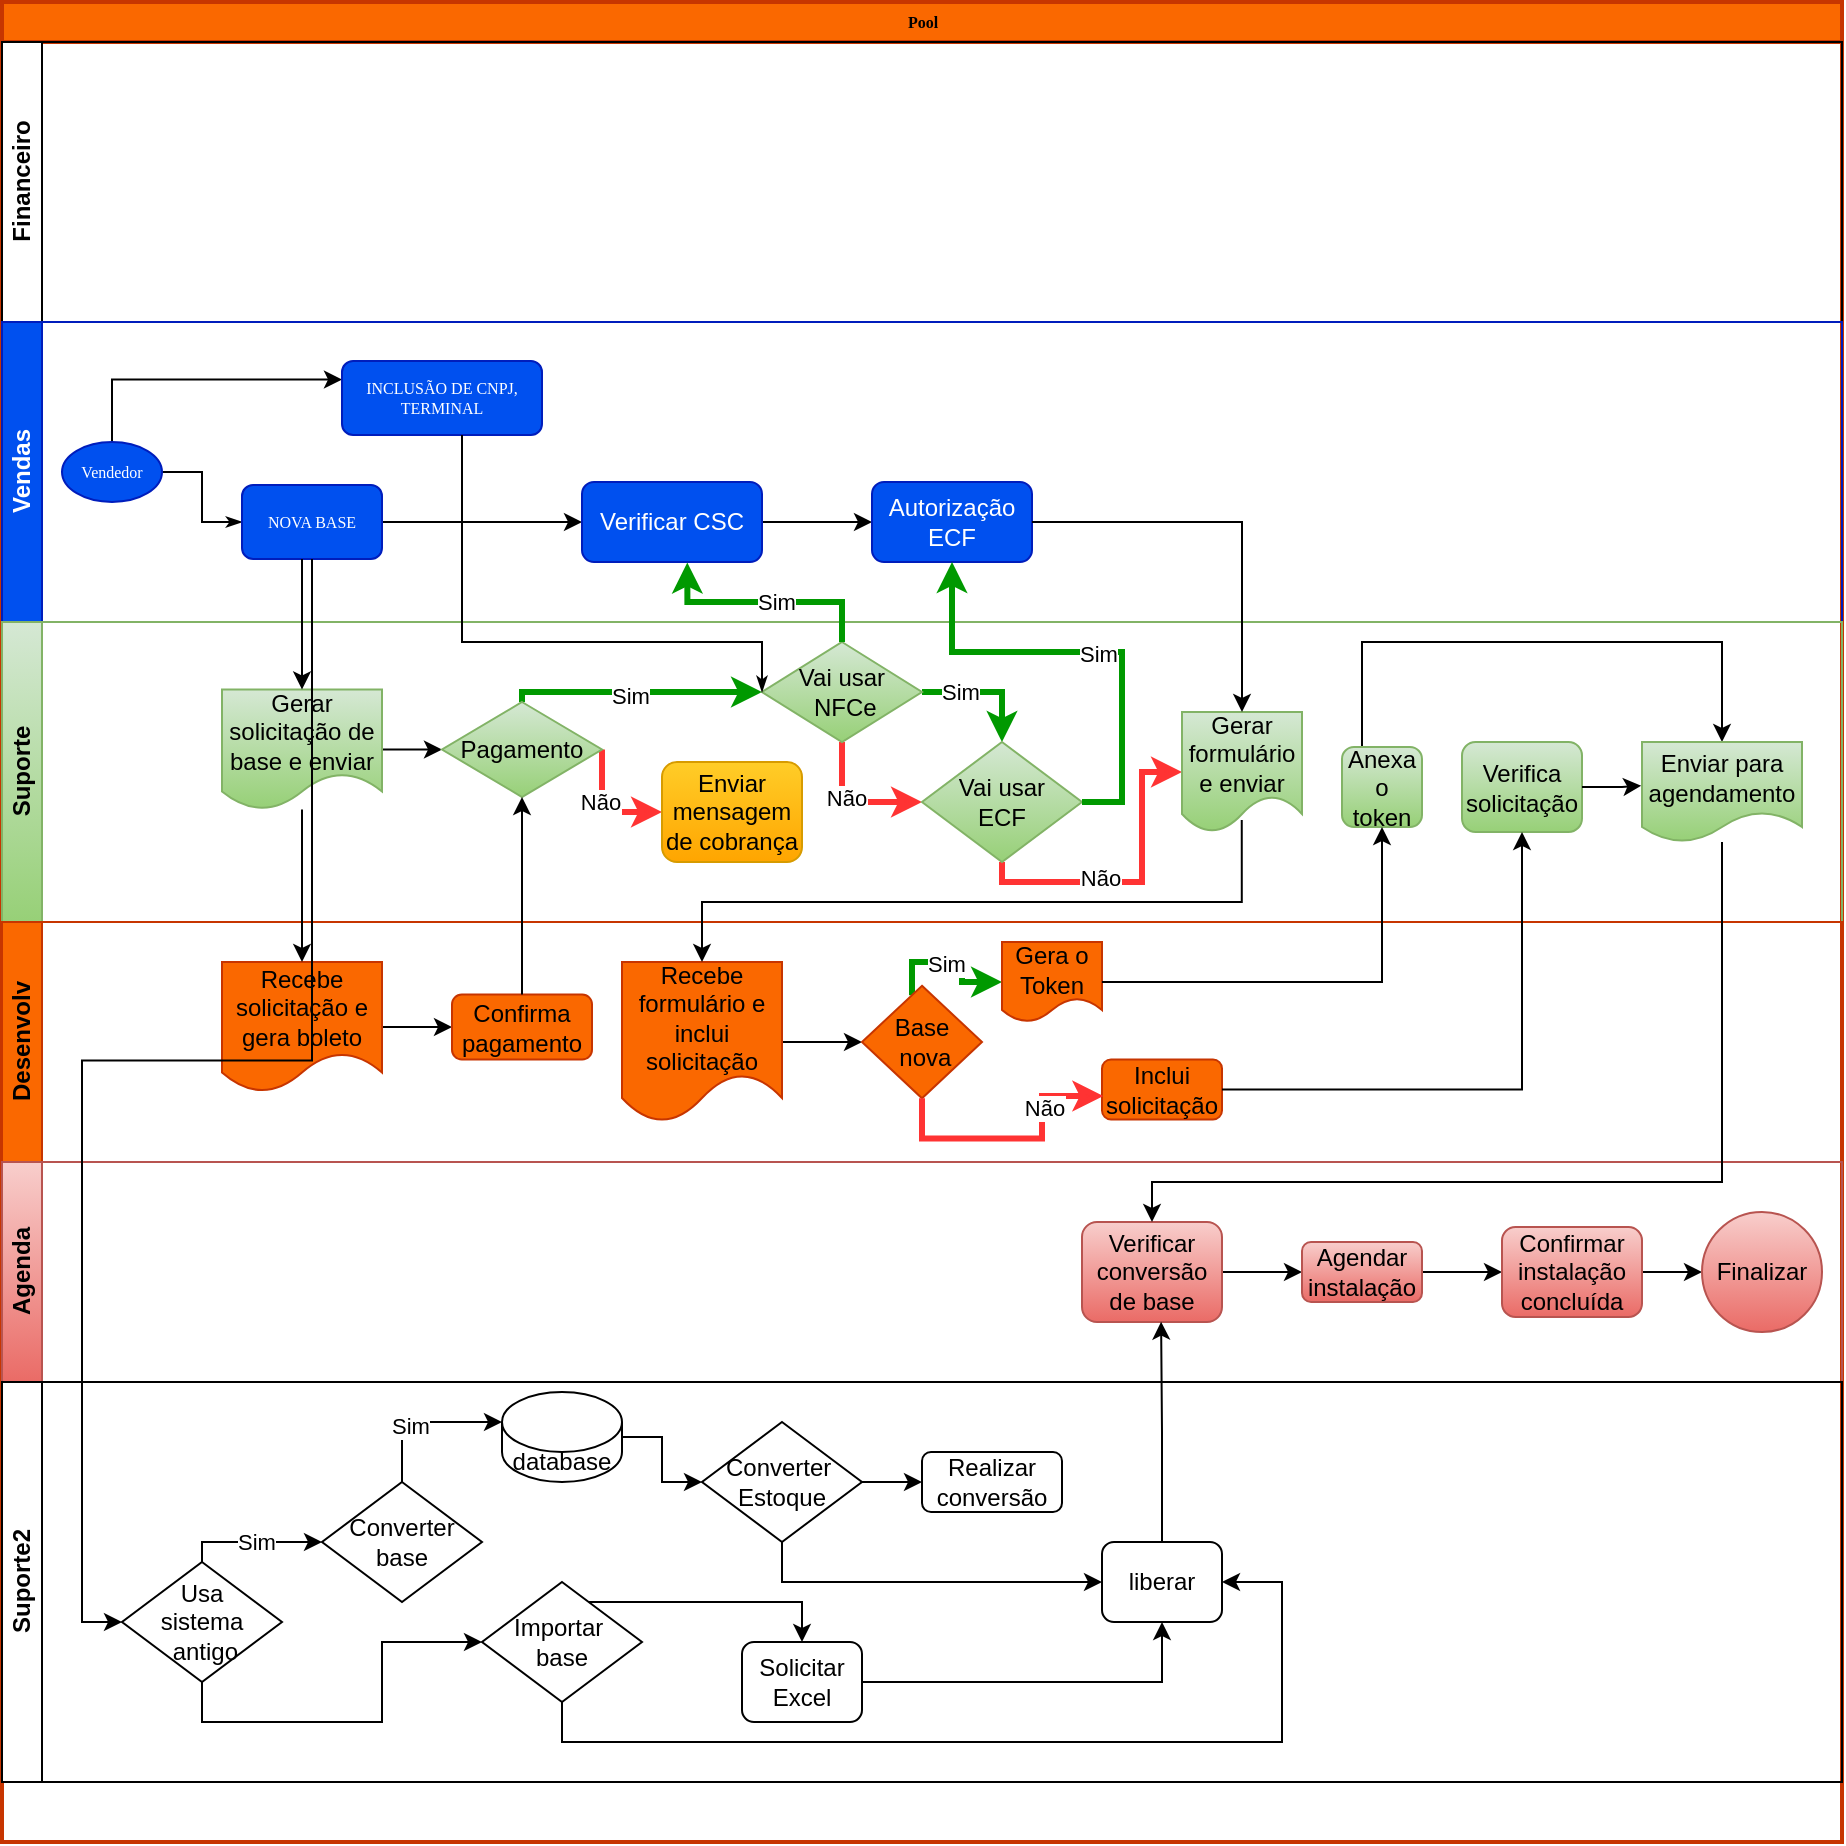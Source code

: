 <mxfile version="22.0.4" type="github">
  <diagram name="Page-1" id="c7488fd3-1785-93aa-aadb-54a6760d102a">
    <mxGraphModel dx="545" dy="353" grid="1" gridSize="10" guides="1" tooltips="1" connect="1" arrows="1" fold="1" page="1" pageScale="1" pageWidth="1100" pageHeight="850" background="none" math="0" shadow="0">
      <root>
        <mxCell id="0" />
        <mxCell id="1" parent="0" />
        <mxCell id="2b4e8129b02d487f-1" value="Pool" style="swimlane;html=1;childLayout=stackLayout;horizontal=1;startSize=20;horizontalStack=0;rounded=0;shadow=0;labelBackgroundColor=none;strokeWidth=2;fontFamily=Verdana;fontSize=8;align=center;fillColor=#fa6800;fontColor=#000000;strokeColor=#C73500;" parent="1" vertex="1">
          <mxGeometry x="140" y="70" width="920" height="920" as="geometry">
            <mxRectangle x="180" y="70" width="60" height="20" as="alternateBounds" />
          </mxGeometry>
        </mxCell>
        <mxCell id="cbbn3TleY6cBq1pO80VD-13" value="Financeiro" style="swimlane;html=1;startSize=20;horizontal=0;" vertex="1" parent="2b4e8129b02d487f-1">
          <mxGeometry y="20" width="920" height="140" as="geometry" />
        </mxCell>
        <mxCell id="cbbn3TleY6cBq1pO80VD-1" value="Vendas" style="swimlane;html=1;startSize=20;horizontal=0;fillColor=#0050ef;strokeColor=#001DBC;fontColor=#ffffff;" vertex="1" parent="2b4e8129b02d487f-1">
          <mxGeometry y="160" width="920" height="150" as="geometry" />
        </mxCell>
        <mxCell id="cbbn3TleY6cBq1pO80VD-2" style="edgeStyle=orthogonalEdgeStyle;rounded=0;html=1;labelBackgroundColor=none;startArrow=none;startFill=0;startSize=5;endArrow=classicThin;endFill=1;endSize=5;jettySize=auto;orthogonalLoop=1;strokeWidth=1;fontFamily=Verdana;fontSize=8" edge="1" parent="cbbn3TleY6cBq1pO80VD-1" source="cbbn3TleY6cBq1pO80VD-3" target="cbbn3TleY6cBq1pO80VD-4">
          <mxGeometry relative="1" as="geometry" />
        </mxCell>
        <mxCell id="cbbn3TleY6cBq1pO80VD-51" style="edgeStyle=orthogonalEdgeStyle;rounded=0;orthogonalLoop=1;jettySize=auto;html=1;exitX=0.5;exitY=0;exitDx=0;exitDy=0;entryX=0;entryY=0.25;entryDx=0;entryDy=0;" edge="1" parent="cbbn3TleY6cBq1pO80VD-1" source="cbbn3TleY6cBq1pO80VD-3" target="cbbn3TleY6cBq1pO80VD-6">
          <mxGeometry relative="1" as="geometry" />
        </mxCell>
        <mxCell id="cbbn3TleY6cBq1pO80VD-3" value="Vendedor" style="ellipse;whiteSpace=wrap;html=1;rounded=0;shadow=0;labelBackgroundColor=none;strokeWidth=1;fontFamily=Verdana;fontSize=8;align=center;fillColor=#0050ef;strokeColor=#001DBC;fontColor=#ffffff;" vertex="1" parent="cbbn3TleY6cBq1pO80VD-1">
          <mxGeometry x="30" y="60" width="50" height="30" as="geometry" />
        </mxCell>
        <mxCell id="cbbn3TleY6cBq1pO80VD-29" style="edgeStyle=orthogonalEdgeStyle;rounded=0;orthogonalLoop=1;jettySize=auto;html=1;entryX=0;entryY=0.5;entryDx=0;entryDy=0;" edge="1" parent="cbbn3TleY6cBq1pO80VD-1" source="cbbn3TleY6cBq1pO80VD-4" target="cbbn3TleY6cBq1pO80VD-27">
          <mxGeometry relative="1" as="geometry" />
        </mxCell>
        <mxCell id="cbbn3TleY6cBq1pO80VD-4" value="NOVA BASE" style="rounded=1;whiteSpace=wrap;html=1;shadow=0;labelBackgroundColor=none;strokeWidth=1;fontFamily=Verdana;fontSize=8;align=center;fillColor=#0050ef;strokeColor=#001DBC;fontColor=#ffffff;" vertex="1" parent="cbbn3TleY6cBq1pO80VD-1">
          <mxGeometry x="120" y="81.5" width="70" height="37" as="geometry" />
        </mxCell>
        <mxCell id="cbbn3TleY6cBq1pO80VD-6" value="INCLUSÃO DE CNPJ, TERMINAL" style="rounded=1;whiteSpace=wrap;html=1;shadow=0;labelBackgroundColor=none;strokeWidth=1;fontFamily=Verdana;fontSize=8;align=center;fillColor=#0050ef;strokeColor=#001DBC;fontColor=#ffffff;" vertex="1" parent="cbbn3TleY6cBq1pO80VD-1">
          <mxGeometry x="170" y="19.5" width="100" height="37" as="geometry" />
        </mxCell>
        <mxCell id="cbbn3TleY6cBq1pO80VD-30" style="edgeStyle=orthogonalEdgeStyle;rounded=0;orthogonalLoop=1;jettySize=auto;html=1;entryX=0;entryY=0.5;entryDx=0;entryDy=0;" edge="1" parent="cbbn3TleY6cBq1pO80VD-1" source="cbbn3TleY6cBq1pO80VD-27" target="cbbn3TleY6cBq1pO80VD-28">
          <mxGeometry relative="1" as="geometry" />
        </mxCell>
        <mxCell id="cbbn3TleY6cBq1pO80VD-27" value="Verificar CSC" style="rounded=1;whiteSpace=wrap;html=1;fillColor=#0050ef;strokeColor=#001DBC;fontColor=#ffffff;" vertex="1" parent="cbbn3TleY6cBq1pO80VD-1">
          <mxGeometry x="290" y="80" width="90" height="40" as="geometry" />
        </mxCell>
        <mxCell id="cbbn3TleY6cBq1pO80VD-28" value="Autorização ECF" style="rounded=1;whiteSpace=wrap;html=1;fillColor=#0050ef;strokeColor=#001DBC;fontColor=#ffffff;" vertex="1" parent="cbbn3TleY6cBq1pO80VD-1">
          <mxGeometry x="435" y="80" width="80" height="40" as="geometry" />
        </mxCell>
        <mxCell id="2b4e8129b02d487f-2" value="Suporte" style="swimlane;html=1;startSize=20;horizontal=0;fillColor=#d5e8d4;strokeColor=#82b366;gradientColor=#97d077;" parent="2b4e8129b02d487f-1" vertex="1">
          <mxGeometry y="310" width="920" height="150" as="geometry" />
        </mxCell>
        <mxCell id="cbbn3TleY6cBq1pO80VD-43" style="edgeStyle=orthogonalEdgeStyle;rounded=0;orthogonalLoop=1;jettySize=auto;html=1;entryX=0;entryY=0.5;entryDx=0;entryDy=0;" edge="1" parent="2b4e8129b02d487f-2" source="cbbn3TleY6cBq1pO80VD-39" target="cbbn3TleY6cBq1pO80VD-42">
          <mxGeometry relative="1" as="geometry" />
        </mxCell>
        <mxCell id="cbbn3TleY6cBq1pO80VD-39" value="Gerar solicitação de base e enviar" style="shape=document;whiteSpace=wrap;html=1;boundedLbl=1;fillColor=#d5e8d4;strokeColor=#82b366;gradientColor=#97d077;" vertex="1" parent="2b4e8129b02d487f-2">
          <mxGeometry x="110" y="33.75" width="80" height="60" as="geometry" />
        </mxCell>
        <mxCell id="cbbn3TleY6cBq1pO80VD-54" style="edgeStyle=orthogonalEdgeStyle;rounded=0;orthogonalLoop=1;jettySize=auto;html=1;exitX=1;exitY=0.5;exitDx=0;exitDy=0;entryX=0;entryY=0.5;entryDx=0;entryDy=0;strokeWidth=3;strokeColor=#FF3333;" edge="1" parent="2b4e8129b02d487f-2" source="cbbn3TleY6cBq1pO80VD-42" target="cbbn3TleY6cBq1pO80VD-53">
          <mxGeometry relative="1" as="geometry">
            <Array as="points">
              <mxPoint x="300" y="95" />
              <mxPoint x="330" y="95" />
            </Array>
          </mxGeometry>
        </mxCell>
        <mxCell id="cbbn3TleY6cBq1pO80VD-55" value="Não" style="edgeLabel;html=1;align=center;verticalAlign=middle;resizable=0;points=[];" vertex="1" connectable="0" parent="cbbn3TleY6cBq1pO80VD-54">
          <mxGeometry x="-0.157" y="-1" relative="1" as="geometry">
            <mxPoint as="offset" />
          </mxGeometry>
        </mxCell>
        <mxCell id="cbbn3TleY6cBq1pO80VD-60" style="edgeStyle=orthogonalEdgeStyle;rounded=0;orthogonalLoop=1;jettySize=auto;html=1;entryX=0;entryY=0.5;entryDx=0;entryDy=0;strokeWidth=3;strokeColor=#009900;" edge="1" parent="2b4e8129b02d487f-2" source="cbbn3TleY6cBq1pO80VD-42" target="cbbn3TleY6cBq1pO80VD-56">
          <mxGeometry relative="1" as="geometry">
            <Array as="points">
              <mxPoint x="260" y="35" />
            </Array>
          </mxGeometry>
        </mxCell>
        <mxCell id="cbbn3TleY6cBq1pO80VD-104" value="Sim" style="edgeLabel;html=1;align=center;verticalAlign=middle;resizable=0;points=[];" vertex="1" connectable="0" parent="cbbn3TleY6cBq1pO80VD-60">
          <mxGeometry x="-0.061" y="-2" relative="1" as="geometry">
            <mxPoint as="offset" />
          </mxGeometry>
        </mxCell>
        <mxCell id="cbbn3TleY6cBq1pO80VD-42" value="Pagamento" style="rhombus;whiteSpace=wrap;html=1;fillColor=#d5e8d4;strokeColor=#82b366;gradientColor=#97d077;" vertex="1" parent="2b4e8129b02d487f-2">
          <mxGeometry x="220" y="40" width="80" height="47.5" as="geometry" />
        </mxCell>
        <mxCell id="cbbn3TleY6cBq1pO80VD-53" value="Enviar mensagem de cobrança" style="rounded=1;whiteSpace=wrap;html=1;fillColor=#ffcd28;strokeColor=#d79b00;gradientColor=#ffa500;" vertex="1" parent="2b4e8129b02d487f-2">
          <mxGeometry x="330" y="70" width="70" height="50" as="geometry" />
        </mxCell>
        <mxCell id="cbbn3TleY6cBq1pO80VD-63" style="edgeStyle=orthogonalEdgeStyle;rounded=0;orthogonalLoop=1;jettySize=auto;html=1;strokeWidth=3;strokeColor=#FF3333;" edge="1" parent="2b4e8129b02d487f-2" source="cbbn3TleY6cBq1pO80VD-56" target="cbbn3TleY6cBq1pO80VD-61">
          <mxGeometry relative="1" as="geometry">
            <Array as="points">
              <mxPoint x="420" y="90" />
            </Array>
          </mxGeometry>
        </mxCell>
        <mxCell id="cbbn3TleY6cBq1pO80VD-64" value="Não" style="edgeLabel;html=1;align=center;verticalAlign=middle;resizable=0;points=[];" vertex="1" connectable="0" parent="cbbn3TleY6cBq1pO80VD-63">
          <mxGeometry x="-0.08" y="2" relative="1" as="geometry">
            <mxPoint as="offset" />
          </mxGeometry>
        </mxCell>
        <mxCell id="cbbn3TleY6cBq1pO80VD-66" style="edgeStyle=orthogonalEdgeStyle;rounded=0;orthogonalLoop=1;jettySize=auto;html=1;entryX=0.5;entryY=0;entryDx=0;entryDy=0;strokeColor=#009900;strokeWidth=3;" edge="1" parent="2b4e8129b02d487f-2" source="cbbn3TleY6cBq1pO80VD-56" target="cbbn3TleY6cBq1pO80VD-61">
          <mxGeometry relative="1" as="geometry">
            <Array as="points">
              <mxPoint x="500" y="35" />
            </Array>
          </mxGeometry>
        </mxCell>
        <mxCell id="cbbn3TleY6cBq1pO80VD-67" value="Sim" style="edgeLabel;html=1;align=center;verticalAlign=middle;resizable=0;points=[];" vertex="1" connectable="0" parent="cbbn3TleY6cBq1pO80VD-66">
          <mxGeometry x="-0.42" relative="1" as="geometry">
            <mxPoint as="offset" />
          </mxGeometry>
        </mxCell>
        <mxCell id="cbbn3TleY6cBq1pO80VD-56" value="Vai usar&lt;br&gt;&amp;nbsp;NFCe" style="rhombus;whiteSpace=wrap;html=1;fillColor=#d5e8d4;strokeColor=#82b366;gradientColor=#97d077;" vertex="1" parent="2b4e8129b02d487f-2">
          <mxGeometry x="380" y="10" width="80" height="50" as="geometry" />
        </mxCell>
        <mxCell id="cbbn3TleY6cBq1pO80VD-110" style="edgeStyle=orthogonalEdgeStyle;rounded=0;orthogonalLoop=1;jettySize=auto;html=1;entryX=0;entryY=0.5;entryDx=0;entryDy=0;strokeWidth=3;strokeColor=#FF3333;" edge="1" parent="2b4e8129b02d487f-2" source="cbbn3TleY6cBq1pO80VD-61" target="cbbn3TleY6cBq1pO80VD-74">
          <mxGeometry relative="1" as="geometry">
            <Array as="points">
              <mxPoint x="500" y="130" />
              <mxPoint x="570" y="130" />
              <mxPoint x="570" y="75" />
            </Array>
          </mxGeometry>
        </mxCell>
        <mxCell id="cbbn3TleY6cBq1pO80VD-111" value="Não" style="edgeLabel;html=1;align=center;verticalAlign=middle;resizable=0;points=[];" vertex="1" connectable="0" parent="cbbn3TleY6cBq1pO80VD-110">
          <mxGeometry x="-0.237" y="2" relative="1" as="geometry">
            <mxPoint as="offset" />
          </mxGeometry>
        </mxCell>
        <mxCell id="cbbn3TleY6cBq1pO80VD-61" value="Vai usar&lt;br&gt;ECF" style="rhombus;whiteSpace=wrap;html=1;fillColor=#d5e8d4;strokeColor=#82b366;gradientColor=#97d077;" vertex="1" parent="2b4e8129b02d487f-2">
          <mxGeometry x="460" y="60" width="80" height="60" as="geometry" />
        </mxCell>
        <mxCell id="cbbn3TleY6cBq1pO80VD-74" value="Gerar formulário e enviar" style="shape=document;whiteSpace=wrap;html=1;boundedLbl=1;fillColor=#d5e8d4;strokeColor=#82b366;gradientColor=#97d077;" vertex="1" parent="2b4e8129b02d487f-2">
          <mxGeometry x="590" y="45" width="60" height="60" as="geometry" />
        </mxCell>
        <mxCell id="cbbn3TleY6cBq1pO80VD-95" style="edgeStyle=orthogonalEdgeStyle;rounded=0;orthogonalLoop=1;jettySize=auto;html=1;entryX=0.5;entryY=0;entryDx=0;entryDy=0;" edge="1" parent="2b4e8129b02d487f-2" source="cbbn3TleY6cBq1pO80VD-89" target="cbbn3TleY6cBq1pO80VD-94">
          <mxGeometry relative="1" as="geometry">
            <Array as="points">
              <mxPoint x="680" y="10" />
              <mxPoint x="860" y="10" />
            </Array>
          </mxGeometry>
        </mxCell>
        <mxCell id="cbbn3TleY6cBq1pO80VD-89" value="Anexa o token" style="rounded=1;whiteSpace=wrap;html=1;fillColor=#d5e8d4;strokeColor=#82b366;gradientColor=#97d077;" vertex="1" parent="2b4e8129b02d487f-2">
          <mxGeometry x="670" y="62.5" width="40" height="40" as="geometry" />
        </mxCell>
        <mxCell id="cbbn3TleY6cBq1pO80VD-92" value="Verifica solicitação" style="rounded=1;whiteSpace=wrap;html=1;fillColor=#d5e8d4;gradientColor=#97d077;strokeColor=#82b366;" vertex="1" parent="2b4e8129b02d487f-2">
          <mxGeometry x="730" y="60" width="60" height="45" as="geometry" />
        </mxCell>
        <mxCell id="cbbn3TleY6cBq1pO80VD-94" value="Enviar para agendamento" style="shape=document;whiteSpace=wrap;html=1;boundedLbl=1;fillColor=#d5e8d4;gradientColor=#97d077;strokeColor=#82b366;" vertex="1" parent="2b4e8129b02d487f-2">
          <mxGeometry x="820" y="60" width="80" height="50" as="geometry" />
        </mxCell>
        <mxCell id="cbbn3TleY6cBq1pO80VD-97" style="edgeStyle=orthogonalEdgeStyle;rounded=0;orthogonalLoop=1;jettySize=auto;html=1;entryX=-0.005;entryY=0.437;entryDx=0;entryDy=0;entryPerimeter=0;" edge="1" parent="2b4e8129b02d487f-2" source="cbbn3TleY6cBq1pO80VD-92" target="cbbn3TleY6cBq1pO80VD-94">
          <mxGeometry relative="1" as="geometry" />
        </mxCell>
        <mxCell id="2b4e8129b02d487f-3" value="Desenvolv" style="swimlane;html=1;startSize=20;horizontal=0;fillColor=#fa6800;fontColor=#000000;strokeColor=#C73500;" parent="2b4e8129b02d487f-1" vertex="1">
          <mxGeometry y="460" width="920" height="120" as="geometry" />
        </mxCell>
        <mxCell id="cbbn3TleY6cBq1pO80VD-48" style="edgeStyle=orthogonalEdgeStyle;rounded=0;orthogonalLoop=1;jettySize=auto;html=1;entryX=0;entryY=0.5;entryDx=0;entryDy=0;" edge="1" parent="2b4e8129b02d487f-3" source="cbbn3TleY6cBq1pO80VD-44" target="cbbn3TleY6cBq1pO80VD-46">
          <mxGeometry relative="1" as="geometry" />
        </mxCell>
        <mxCell id="cbbn3TleY6cBq1pO80VD-44" value="Recebe solicitação e gera boleto" style="shape=document;whiteSpace=wrap;html=1;boundedLbl=1;fillColor=#fa6800;strokeColor=#C73500;fontColor=#000000;" vertex="1" parent="2b4e8129b02d487f-3">
          <mxGeometry x="110" y="20" width="80" height="65" as="geometry" />
        </mxCell>
        <mxCell id="cbbn3TleY6cBq1pO80VD-46" value="Confirma pagamento" style="rounded=1;whiteSpace=wrap;html=1;fillColor=#fa6800;strokeColor=#C73500;fontColor=#000000;" vertex="1" parent="2b4e8129b02d487f-3">
          <mxGeometry x="225" y="36.25" width="70" height="32.5" as="geometry" />
        </mxCell>
        <mxCell id="cbbn3TleY6cBq1pO80VD-78" style="edgeStyle=orthogonalEdgeStyle;rounded=0;orthogonalLoop=1;jettySize=auto;html=1;entryX=0;entryY=0.5;entryDx=0;entryDy=0;" edge="1" parent="2b4e8129b02d487f-3" source="cbbn3TleY6cBq1pO80VD-75" target="cbbn3TleY6cBq1pO80VD-77">
          <mxGeometry relative="1" as="geometry" />
        </mxCell>
        <mxCell id="cbbn3TleY6cBq1pO80VD-75" value="Recebe formulário e inclui solicitação" style="shape=document;whiteSpace=wrap;html=1;boundedLbl=1;fillColor=#fa6800;strokeColor=#C73500;fontColor=#000000;" vertex="1" parent="2b4e8129b02d487f-3">
          <mxGeometry x="310" y="20" width="80" height="80" as="geometry" />
        </mxCell>
        <mxCell id="cbbn3TleY6cBq1pO80VD-83" style="edgeStyle=orthogonalEdgeStyle;rounded=0;orthogonalLoop=1;jettySize=auto;html=1;entryX=0;entryY=0.5;entryDx=0;entryDy=0;strokeWidth=3;strokeColor=#009900;" edge="1" parent="2b4e8129b02d487f-3" source="cbbn3TleY6cBq1pO80VD-77" target="cbbn3TleY6cBq1pO80VD-80">
          <mxGeometry relative="1" as="geometry">
            <Array as="points">
              <mxPoint x="455" y="20" />
              <mxPoint x="480" y="20" />
              <mxPoint x="480" y="30" />
            </Array>
          </mxGeometry>
        </mxCell>
        <mxCell id="cbbn3TleY6cBq1pO80VD-86" value="Sim" style="edgeLabel;html=1;align=center;verticalAlign=middle;resizable=0;points=[];" vertex="1" connectable="0" parent="cbbn3TleY6cBq1pO80VD-83">
          <mxGeometry x="-0.067" y="-1" relative="1" as="geometry">
            <mxPoint as="offset" />
          </mxGeometry>
        </mxCell>
        <mxCell id="cbbn3TleY6cBq1pO80VD-77" value="Base&lt;br&gt;&amp;nbsp;nova" style="rhombus;whiteSpace=wrap;html=1;fillColor=#fa6800;strokeColor=#C73500;fontColor=#000000;" vertex="1" parent="2b4e8129b02d487f-3">
          <mxGeometry x="430" y="31.88" width="60" height="56.25" as="geometry" />
        </mxCell>
        <mxCell id="cbbn3TleY6cBq1pO80VD-80" value="Gera o Token" style="shape=document;whiteSpace=wrap;html=1;boundedLbl=1;fillColor=#fa6800;strokeColor=#C73500;fontColor=#000000;" vertex="1" parent="2b4e8129b02d487f-3">
          <mxGeometry x="500" y="10" width="50" height="40" as="geometry" />
        </mxCell>
        <mxCell id="cbbn3TleY6cBq1pO80VD-85" value="Inclui solicitação" style="rounded=1;whiteSpace=wrap;html=1;fillColor=#fa6800;strokeColor=#C73500;fontColor=#000000;" vertex="1" parent="2b4e8129b02d487f-3">
          <mxGeometry x="550" y="68.75" width="60" height="30" as="geometry" />
        </mxCell>
        <mxCell id="cbbn3TleY6cBq1pO80VD-87" style="edgeStyle=orthogonalEdgeStyle;rounded=0;orthogonalLoop=1;jettySize=auto;html=1;exitX=0.5;exitY=1;exitDx=0;exitDy=0;entryX=0.011;entryY=0.608;entryDx=0;entryDy=0;entryPerimeter=0;strokeWidth=3;strokeColor=#FF3333;" edge="1" parent="2b4e8129b02d487f-3" source="cbbn3TleY6cBq1pO80VD-77" target="cbbn3TleY6cBq1pO80VD-85">
          <mxGeometry relative="1" as="geometry" />
        </mxCell>
        <mxCell id="cbbn3TleY6cBq1pO80VD-88" value="Não" style="edgeLabel;html=1;align=center;verticalAlign=middle;resizable=0;points=[];" vertex="1" connectable="0" parent="cbbn3TleY6cBq1pO80VD-87">
          <mxGeometry x="0.457" y="-1" relative="1" as="geometry">
            <mxPoint as="offset" />
          </mxGeometry>
        </mxCell>
        <mxCell id="cbbn3TleY6cBq1pO80VD-40" style="edgeStyle=orthogonalEdgeStyle;rounded=0;orthogonalLoop=1;jettySize=auto;html=1;entryX=0.5;entryY=0;entryDx=0;entryDy=0;" edge="1" parent="2b4e8129b02d487f-1" source="cbbn3TleY6cBq1pO80VD-4" target="cbbn3TleY6cBq1pO80VD-39">
          <mxGeometry relative="1" as="geometry">
            <Array as="points">
              <mxPoint x="150" y="290" />
              <mxPoint x="150" y="290" />
            </Array>
          </mxGeometry>
        </mxCell>
        <mxCell id="cbbn3TleY6cBq1pO80VD-45" style="edgeStyle=orthogonalEdgeStyle;rounded=0;orthogonalLoop=1;jettySize=auto;html=1;entryX=0.5;entryY=0;entryDx=0;entryDy=0;" edge="1" parent="2b4e8129b02d487f-1" source="cbbn3TleY6cBq1pO80VD-39" target="cbbn3TleY6cBq1pO80VD-44">
          <mxGeometry relative="1" as="geometry" />
        </mxCell>
        <mxCell id="cbbn3TleY6cBq1pO80VD-49" style="edgeStyle=orthogonalEdgeStyle;rounded=0;orthogonalLoop=1;jettySize=auto;html=1;" edge="1" parent="2b4e8129b02d487f-1" source="cbbn3TleY6cBq1pO80VD-46" target="cbbn3TleY6cBq1pO80VD-42">
          <mxGeometry relative="1" as="geometry" />
        </mxCell>
        <mxCell id="cbbn3TleY6cBq1pO80VD-57" style="edgeStyle=orthogonalEdgeStyle;rounded=0;orthogonalLoop=1;jettySize=auto;html=1;entryX=0.585;entryY=1.007;entryDx=0;entryDy=0;entryPerimeter=0;strokeWidth=3;strokeColor=#009900;" edge="1" parent="2b4e8129b02d487f-1" source="cbbn3TleY6cBq1pO80VD-56" target="cbbn3TleY6cBq1pO80VD-27">
          <mxGeometry relative="1" as="geometry" />
        </mxCell>
        <mxCell id="cbbn3TleY6cBq1pO80VD-58" value="Sim" style="edgeLabel;html=1;align=center;verticalAlign=middle;resizable=0;points=[];" vertex="1" connectable="0" parent="cbbn3TleY6cBq1pO80VD-57">
          <mxGeometry x="-0.085" relative="1" as="geometry">
            <mxPoint as="offset" />
          </mxGeometry>
        </mxCell>
        <mxCell id="cbbn3TleY6cBq1pO80VD-5" style="edgeStyle=orthogonalEdgeStyle;rounded=0;html=1;labelBackgroundColor=none;startArrow=none;startFill=0;startSize=5;endArrow=classicThin;endFill=1;endSize=5;jettySize=auto;orthogonalLoop=1;strokeWidth=1;fontFamily=Verdana;fontSize=8;entryX=0;entryY=0.5;entryDx=0;entryDy=0;" edge="1" parent="2b4e8129b02d487f-1" source="cbbn3TleY6cBq1pO80VD-6" target="cbbn3TleY6cBq1pO80VD-56">
          <mxGeometry relative="1" as="geometry">
            <mxPoint x="340" y="230" as="targetPoint" />
            <Array as="points">
              <mxPoint x="230" y="320" />
              <mxPoint x="380" y="320" />
            </Array>
          </mxGeometry>
        </mxCell>
        <mxCell id="cbbn3TleY6cBq1pO80VD-70" style="edgeStyle=orthogonalEdgeStyle;rounded=0;orthogonalLoop=1;jettySize=auto;html=1;exitX=1;exitY=0.5;exitDx=0;exitDy=0;entryX=0.5;entryY=1;entryDx=0;entryDy=0;strokeWidth=3;strokeColor=#009900;" edge="1" parent="2b4e8129b02d487f-1" source="cbbn3TleY6cBq1pO80VD-61" target="cbbn3TleY6cBq1pO80VD-28">
          <mxGeometry relative="1" as="geometry" />
        </mxCell>
        <mxCell id="cbbn3TleY6cBq1pO80VD-71" value="Sim" style="edgeLabel;html=1;align=center;verticalAlign=middle;resizable=0;points=[];" vertex="1" connectable="0" parent="cbbn3TleY6cBq1pO80VD-70">
          <mxGeometry x="-0.048" y="1" relative="1" as="geometry">
            <mxPoint as="offset" />
          </mxGeometry>
        </mxCell>
        <mxCell id="cbbn3TleY6cBq1pO80VD-76" style="edgeStyle=orthogonalEdgeStyle;rounded=0;orthogonalLoop=1;jettySize=auto;html=1;entryX=0.5;entryY=0;entryDx=0;entryDy=0;exitX=0.498;exitY=0.901;exitDx=0;exitDy=0;exitPerimeter=0;" edge="1" parent="2b4e8129b02d487f-1" source="cbbn3TleY6cBq1pO80VD-74" target="cbbn3TleY6cBq1pO80VD-75">
          <mxGeometry relative="1" as="geometry">
            <Array as="points">
              <mxPoint x="620" y="450" />
              <mxPoint x="350" y="450" />
            </Array>
          </mxGeometry>
        </mxCell>
        <mxCell id="cbbn3TleY6cBq1pO80VD-84" style="edgeStyle=orthogonalEdgeStyle;rounded=0;orthogonalLoop=1;jettySize=auto;html=1;entryX=0.5;entryY=0;entryDx=0;entryDy=0;" edge="1" parent="2b4e8129b02d487f-1" source="cbbn3TleY6cBq1pO80VD-28" target="cbbn3TleY6cBq1pO80VD-74">
          <mxGeometry relative="1" as="geometry" />
        </mxCell>
        <mxCell id="cbbn3TleY6cBq1pO80VD-90" style="edgeStyle=orthogonalEdgeStyle;rounded=0;orthogonalLoop=1;jettySize=auto;html=1;entryX=0.5;entryY=1;entryDx=0;entryDy=0;" edge="1" parent="2b4e8129b02d487f-1" source="cbbn3TleY6cBq1pO80VD-80" target="cbbn3TleY6cBq1pO80VD-89">
          <mxGeometry relative="1" as="geometry" />
        </mxCell>
        <mxCell id="cbbn3TleY6cBq1pO80VD-96" style="edgeStyle=orthogonalEdgeStyle;rounded=0;orthogonalLoop=1;jettySize=auto;html=1;entryX=0.5;entryY=1;entryDx=0;entryDy=0;" edge="1" parent="2b4e8129b02d487f-1" source="cbbn3TleY6cBq1pO80VD-85" target="cbbn3TleY6cBq1pO80VD-92">
          <mxGeometry relative="1" as="geometry" />
        </mxCell>
        <mxCell id="cbbn3TleY6cBq1pO80VD-31" value="Agenda" style="swimlane;html=1;startSize=20;horizontal=0;fillColor=#f8cecc;gradientColor=#ea6b66;strokeColor=#b85450;" vertex="1" parent="2b4e8129b02d487f-1">
          <mxGeometry y="580" width="920" height="110" as="geometry" />
        </mxCell>
        <mxCell id="cbbn3TleY6cBq1pO80VD-101" style="edgeStyle=orthogonalEdgeStyle;rounded=0;orthogonalLoop=1;jettySize=auto;html=1;entryX=0;entryY=0.5;entryDx=0;entryDy=0;" edge="1" parent="cbbn3TleY6cBq1pO80VD-31" source="cbbn3TleY6cBq1pO80VD-91" target="cbbn3TleY6cBq1pO80VD-93">
          <mxGeometry relative="1" as="geometry" />
        </mxCell>
        <mxCell id="cbbn3TleY6cBq1pO80VD-91" value="Verificar conversão de base" style="rounded=1;whiteSpace=wrap;html=1;fillColor=#f8cecc;gradientColor=#ea6b66;strokeColor=#b85450;" vertex="1" parent="cbbn3TleY6cBq1pO80VD-31">
          <mxGeometry x="540" y="30" width="70" height="50" as="geometry" />
        </mxCell>
        <mxCell id="cbbn3TleY6cBq1pO80VD-106" style="edgeStyle=orthogonalEdgeStyle;rounded=0;orthogonalLoop=1;jettySize=auto;html=1;entryX=0;entryY=0.5;entryDx=0;entryDy=0;" edge="1" parent="cbbn3TleY6cBq1pO80VD-31" source="cbbn3TleY6cBq1pO80VD-93" target="cbbn3TleY6cBq1pO80VD-98">
          <mxGeometry relative="1" as="geometry" />
        </mxCell>
        <mxCell id="cbbn3TleY6cBq1pO80VD-93" value="Agendar instalação" style="rounded=1;whiteSpace=wrap;html=1;fillColor=#f8cecc;gradientColor=#ea6b66;strokeColor=#b85450;" vertex="1" parent="cbbn3TleY6cBq1pO80VD-31">
          <mxGeometry x="650" y="40" width="60" height="30" as="geometry" />
        </mxCell>
        <mxCell id="cbbn3TleY6cBq1pO80VD-109" style="edgeStyle=orthogonalEdgeStyle;rounded=0;orthogonalLoop=1;jettySize=auto;html=1;entryX=0;entryY=0.5;entryDx=0;entryDy=0;" edge="1" parent="cbbn3TleY6cBq1pO80VD-31" source="cbbn3TleY6cBq1pO80VD-98" target="cbbn3TleY6cBq1pO80VD-99">
          <mxGeometry relative="1" as="geometry" />
        </mxCell>
        <mxCell id="cbbn3TleY6cBq1pO80VD-98" value="Confirmar instalação concluída" style="rounded=1;whiteSpace=wrap;html=1;fillColor=#f8cecc;gradientColor=#ea6b66;strokeColor=#b85450;" vertex="1" parent="cbbn3TleY6cBq1pO80VD-31">
          <mxGeometry x="750" y="32.5" width="70" height="45" as="geometry" />
        </mxCell>
        <mxCell id="cbbn3TleY6cBq1pO80VD-99" value="Finalizar" style="ellipse;whiteSpace=wrap;html=1;aspect=fixed;fillColor=#f8cecc;gradientColor=#ea6b66;strokeColor=#b85450;" vertex="1" parent="cbbn3TleY6cBq1pO80VD-31">
          <mxGeometry x="850" y="25" width="60" height="60" as="geometry" />
        </mxCell>
        <mxCell id="2b4e8129b02d487f-4" value="Suporte2" style="swimlane;html=1;startSize=20;horizontal=0;" parent="2b4e8129b02d487f-1" vertex="1">
          <mxGeometry y="690" width="920" height="200" as="geometry" />
        </mxCell>
        <mxCell id="cbbn3TleY6cBq1pO80VD-117" style="edgeStyle=orthogonalEdgeStyle;rounded=0;orthogonalLoop=1;jettySize=auto;html=1;entryX=0;entryY=0.5;entryDx=0;entryDy=0;" edge="1" parent="2b4e8129b02d487f-4" source="cbbn3TleY6cBq1pO80VD-112" target="cbbn3TleY6cBq1pO80VD-113">
          <mxGeometry relative="1" as="geometry">
            <Array as="points">
              <mxPoint x="100" y="80" />
              <mxPoint x="160" y="80" />
            </Array>
          </mxGeometry>
        </mxCell>
        <mxCell id="cbbn3TleY6cBq1pO80VD-123" value="Sim" style="edgeLabel;html=1;align=center;verticalAlign=middle;resizable=0;points=[];" vertex="1" connectable="0" parent="cbbn3TleY6cBq1pO80VD-117">
          <mxGeometry x="0.056" relative="1" as="geometry">
            <mxPoint as="offset" />
          </mxGeometry>
        </mxCell>
        <mxCell id="cbbn3TleY6cBq1pO80VD-122" style="edgeStyle=orthogonalEdgeStyle;rounded=0;orthogonalLoop=1;jettySize=auto;html=1;exitX=0.5;exitY=1;exitDx=0;exitDy=0;entryX=0;entryY=0.5;entryDx=0;entryDy=0;" edge="1" parent="2b4e8129b02d487f-4" source="cbbn3TleY6cBq1pO80VD-112" target="cbbn3TleY6cBq1pO80VD-114">
          <mxGeometry relative="1" as="geometry" />
        </mxCell>
        <mxCell id="cbbn3TleY6cBq1pO80VD-112" value="Usa &lt;br&gt;sistema&lt;br&gt;&amp;nbsp;antigo" style="rhombus;whiteSpace=wrap;html=1;" vertex="1" parent="2b4e8129b02d487f-4">
          <mxGeometry x="60" y="90" width="80" height="60" as="geometry" />
        </mxCell>
        <mxCell id="cbbn3TleY6cBq1pO80VD-119" style="edgeStyle=orthogonalEdgeStyle;rounded=0;orthogonalLoop=1;jettySize=auto;html=1;exitX=0.5;exitY=0;exitDx=0;exitDy=0;" edge="1" parent="2b4e8129b02d487f-4" source="cbbn3TleY6cBq1pO80VD-113" target="cbbn3TleY6cBq1pO80VD-118">
          <mxGeometry relative="1" as="geometry">
            <Array as="points">
              <mxPoint x="200" y="20" />
            </Array>
          </mxGeometry>
        </mxCell>
        <mxCell id="cbbn3TleY6cBq1pO80VD-124" value="Sim" style="edgeLabel;html=1;align=center;verticalAlign=middle;resizable=0;points=[];" vertex="1" connectable="0" parent="cbbn3TleY6cBq1pO80VD-119">
          <mxGeometry x="-0.147" y="-2" relative="1" as="geometry">
            <mxPoint as="offset" />
          </mxGeometry>
        </mxCell>
        <mxCell id="cbbn3TleY6cBq1pO80VD-113" value="Converter&lt;br&gt;base" style="rhombus;whiteSpace=wrap;html=1;" vertex="1" parent="2b4e8129b02d487f-4">
          <mxGeometry x="160" y="50" width="80" height="60" as="geometry" />
        </mxCell>
        <mxCell id="cbbn3TleY6cBq1pO80VD-138" style="edgeStyle=orthogonalEdgeStyle;rounded=0;orthogonalLoop=1;jettySize=auto;html=1;entryX=0.5;entryY=0;entryDx=0;entryDy=0;" edge="1" parent="2b4e8129b02d487f-4" source="cbbn3TleY6cBq1pO80VD-114" target="cbbn3TleY6cBq1pO80VD-116">
          <mxGeometry relative="1" as="geometry">
            <Array as="points">
              <mxPoint x="400" y="110" />
            </Array>
          </mxGeometry>
        </mxCell>
        <mxCell id="cbbn3TleY6cBq1pO80VD-114" value="Importar&amp;nbsp;&lt;br&gt;base" style="rhombus;whiteSpace=wrap;html=1;" vertex="1" parent="2b4e8129b02d487f-4">
          <mxGeometry x="240" y="100" width="80" height="60" as="geometry" />
        </mxCell>
        <mxCell id="cbbn3TleY6cBq1pO80VD-135" style="edgeStyle=orthogonalEdgeStyle;rounded=0;orthogonalLoop=1;jettySize=auto;html=1;" edge="1" parent="2b4e8129b02d487f-4" source="cbbn3TleY6cBq1pO80VD-115" target="cbbn3TleY6cBq1pO80VD-133">
          <mxGeometry relative="1" as="geometry" />
        </mxCell>
        <mxCell id="cbbn3TleY6cBq1pO80VD-142" style="edgeStyle=orthogonalEdgeStyle;rounded=0;orthogonalLoop=1;jettySize=auto;html=1;entryX=0;entryY=0.5;entryDx=0;entryDy=0;" edge="1" parent="2b4e8129b02d487f-4" source="cbbn3TleY6cBq1pO80VD-115" target="cbbn3TleY6cBq1pO80VD-131">
          <mxGeometry relative="1" as="geometry">
            <Array as="points">
              <mxPoint x="390" y="100" />
            </Array>
          </mxGeometry>
        </mxCell>
        <mxCell id="cbbn3TleY6cBq1pO80VD-115" value="Converter&amp;nbsp;&lt;br&gt;Estoque" style="rhombus;whiteSpace=wrap;html=1;" vertex="1" parent="2b4e8129b02d487f-4">
          <mxGeometry x="350" y="20" width="80" height="60" as="geometry" />
        </mxCell>
        <mxCell id="cbbn3TleY6cBq1pO80VD-141" style="edgeStyle=orthogonalEdgeStyle;rounded=0;orthogonalLoop=1;jettySize=auto;html=1;entryX=0.5;entryY=1;entryDx=0;entryDy=0;" edge="1" parent="2b4e8129b02d487f-4" source="cbbn3TleY6cBq1pO80VD-116" target="cbbn3TleY6cBq1pO80VD-131">
          <mxGeometry relative="1" as="geometry" />
        </mxCell>
        <mxCell id="cbbn3TleY6cBq1pO80VD-116" value="Solicitar&lt;br&gt;Excel" style="rounded=1;whiteSpace=wrap;html=1;" vertex="1" parent="2b4e8129b02d487f-4">
          <mxGeometry x="370" y="130" width="60" height="40" as="geometry" />
        </mxCell>
        <mxCell id="cbbn3TleY6cBq1pO80VD-132" style="edgeStyle=orthogonalEdgeStyle;rounded=0;orthogonalLoop=1;jettySize=auto;html=1;entryX=0;entryY=0.5;entryDx=0;entryDy=0;" edge="1" parent="2b4e8129b02d487f-4" source="cbbn3TleY6cBq1pO80VD-118" target="cbbn3TleY6cBq1pO80VD-115">
          <mxGeometry relative="1" as="geometry" />
        </mxCell>
        <mxCell id="cbbn3TleY6cBq1pO80VD-118" value="database" style="shape=cylinder3;whiteSpace=wrap;html=1;boundedLbl=1;backgroundOutline=1;size=15;" vertex="1" parent="2b4e8129b02d487f-4">
          <mxGeometry x="250" y="5" width="60" height="45" as="geometry" />
        </mxCell>
        <mxCell id="cbbn3TleY6cBq1pO80VD-131" value="liberar" style="rounded=1;whiteSpace=wrap;html=1;" vertex="1" parent="2b4e8129b02d487f-4">
          <mxGeometry x="550" y="80" width="60" height="40" as="geometry" />
        </mxCell>
        <mxCell id="cbbn3TleY6cBq1pO80VD-133" value="Realizar conversão" style="rounded=1;whiteSpace=wrap;html=1;" vertex="1" parent="2b4e8129b02d487f-4">
          <mxGeometry x="460" y="35" width="70" height="30" as="geometry" />
        </mxCell>
        <mxCell id="cbbn3TleY6cBq1pO80VD-140" style="edgeStyle=orthogonalEdgeStyle;rounded=0;orthogonalLoop=1;jettySize=auto;html=1;entryX=1;entryY=0.5;entryDx=0;entryDy=0;" edge="1" parent="2b4e8129b02d487f-4" source="cbbn3TleY6cBq1pO80VD-114" target="cbbn3TleY6cBq1pO80VD-131">
          <mxGeometry relative="1" as="geometry">
            <Array as="points">
              <mxPoint x="280" y="180" />
              <mxPoint x="640" y="180" />
              <mxPoint x="640" y="100" />
            </Array>
          </mxGeometry>
        </mxCell>
        <mxCell id="cbbn3TleY6cBq1pO80VD-126" style="edgeStyle=orthogonalEdgeStyle;rounded=0;orthogonalLoop=1;jettySize=auto;html=1;entryX=0.5;entryY=0;entryDx=0;entryDy=0;" edge="1" parent="2b4e8129b02d487f-1" source="cbbn3TleY6cBq1pO80VD-94" target="cbbn3TleY6cBq1pO80VD-91">
          <mxGeometry relative="1" as="geometry">
            <Array as="points">
              <mxPoint x="860" y="590" />
              <mxPoint x="575" y="590" />
            </Array>
          </mxGeometry>
        </mxCell>
        <mxCell id="cbbn3TleY6cBq1pO80VD-130" style="edgeStyle=orthogonalEdgeStyle;rounded=0;orthogonalLoop=1;jettySize=auto;html=1;entryX=0;entryY=0.5;entryDx=0;entryDy=0;" edge="1" parent="2b4e8129b02d487f-1" source="cbbn3TleY6cBq1pO80VD-4" target="cbbn3TleY6cBq1pO80VD-112">
          <mxGeometry relative="1" as="geometry" />
        </mxCell>
        <mxCell id="cbbn3TleY6cBq1pO80VD-143" style="edgeStyle=orthogonalEdgeStyle;rounded=0;orthogonalLoop=1;jettySize=auto;html=1;entryX=0.565;entryY=0.997;entryDx=0;entryDy=0;entryPerimeter=0;" edge="1" parent="2b4e8129b02d487f-1" source="cbbn3TleY6cBq1pO80VD-131" target="cbbn3TleY6cBq1pO80VD-91">
          <mxGeometry relative="1" as="geometry" />
        </mxCell>
      </root>
    </mxGraphModel>
  </diagram>
</mxfile>

